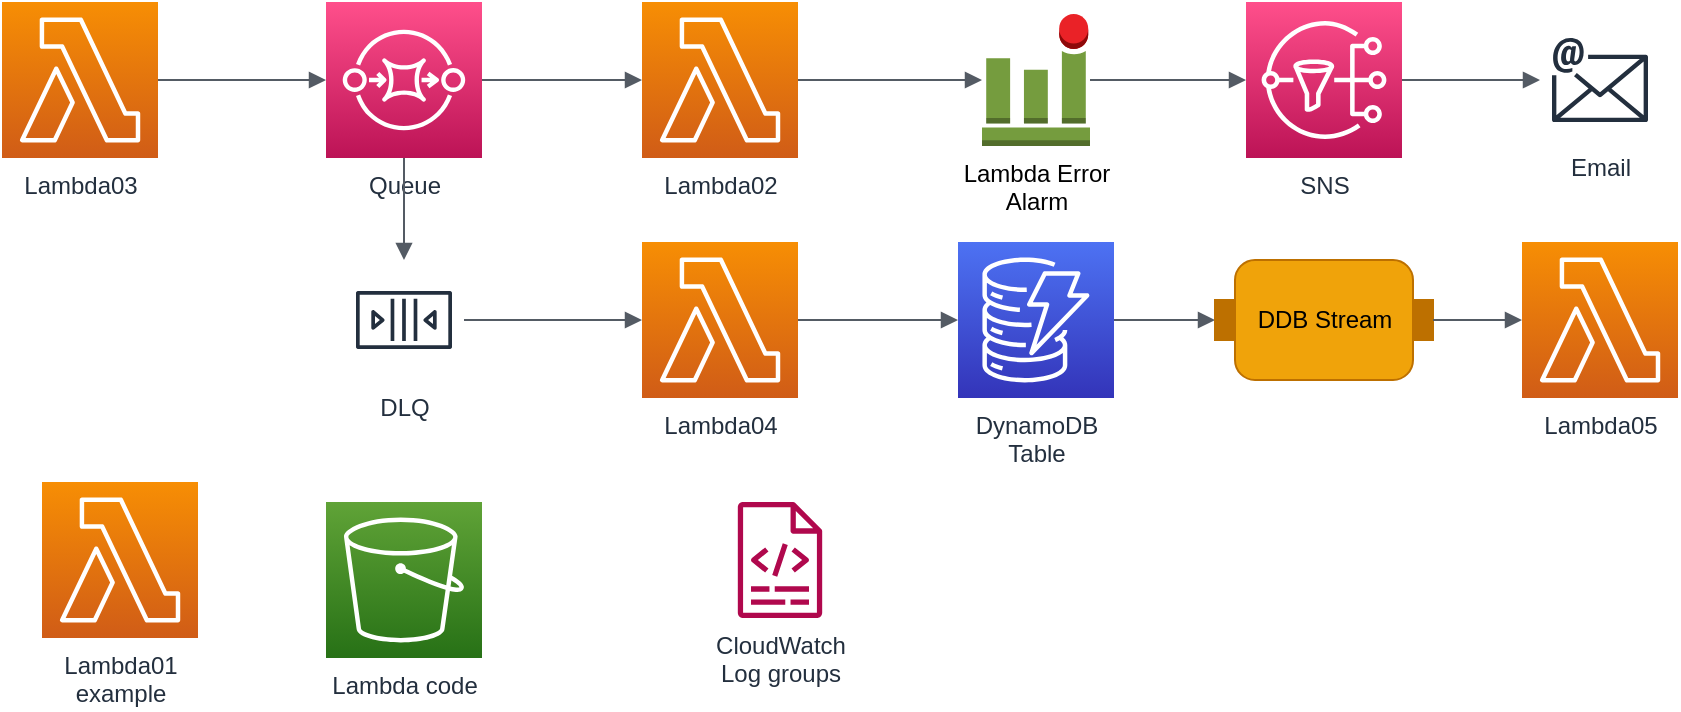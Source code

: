 <mxfile>
    <diagram id="TV-9DVPVT2rMkenX0t_e" name="Page-1">
        <mxGraphModel dx="795" dy="592" grid="1" gridSize="10" guides="1" tooltips="1" connect="1" arrows="1" fold="1" page="1" pageScale="1" pageWidth="850" pageHeight="1100" background="#FFFFFF" math="0" shadow="0">
            <root>
                <mxCell id="0"/>
                <mxCell id="1" parent="0"/>
                <mxCell id="M70U2BS_iB5tN34gUyGM-1" value="Lambda03" style="sketch=0;points=[[0,0,0],[0.25,0,0],[0.5,0,0],[0.75,0,0],[1,0,0],[0,1,0],[0.25,1,0],[0.5,1,0],[0.75,1,0],[1,1,0],[0,0.25,0],[0,0.5,0],[0,0.75,0],[1,0.25,0],[1,0.5,0],[1,0.75,0]];outlineConnect=0;fontColor=#232F3E;gradientColor=#F78E04;gradientDirection=north;fillColor=#D05C17;strokeColor=#ffffff;dashed=0;verticalLabelPosition=bottom;verticalAlign=top;align=center;html=1;fontSize=12;fontStyle=0;aspect=fixed;shape=mxgraph.aws4.resourceIcon;resIcon=mxgraph.aws4.lambda;" parent="1" vertex="1">
                    <mxGeometry x="160" y="40" width="78" height="78" as="geometry"/>
                </mxCell>
                <mxCell id="M70U2BS_iB5tN34gUyGM-2" value="Lambda02" style="sketch=0;points=[[0,0,0],[0.25,0,0],[0.5,0,0],[0.75,0,0],[1,0,0],[0,1,0],[0.25,1,0],[0.5,1,0],[0.75,1,0],[1,1,0],[0,0.25,0],[0,0.5,0],[0,0.75,0],[1,0.25,0],[1,0.5,0],[1,0.75,0]];outlineConnect=0;fontColor=#232F3E;gradientColor=#F78E04;gradientDirection=north;fillColor=#D05C17;strokeColor=#ffffff;dashed=0;verticalLabelPosition=bottom;verticalAlign=top;align=center;html=1;fontSize=12;fontStyle=0;aspect=fixed;shape=mxgraph.aws4.resourceIcon;resIcon=mxgraph.aws4.lambda;" parent="1" vertex="1">
                    <mxGeometry x="480" y="40" width="78" height="78" as="geometry"/>
                </mxCell>
                <mxCell id="M70U2BS_iB5tN34gUyGM-3" value="Lambda04" style="sketch=0;points=[[0,0,0],[0.25,0,0],[0.5,0,0],[0.75,0,0],[1,0,0],[0,1,0],[0.25,1,0],[0.5,1,0],[0.75,1,0],[1,1,0],[0,0.25,0],[0,0.5,0],[0,0.75,0],[1,0.25,0],[1,0.5,0],[1,0.75,0]];outlineConnect=0;fontColor=#232F3E;gradientColor=#F78E04;gradientDirection=north;fillColor=#D05C17;strokeColor=#ffffff;dashed=0;verticalLabelPosition=bottom;verticalAlign=top;align=center;html=1;fontSize=12;fontStyle=0;aspect=fixed;shape=mxgraph.aws4.resourceIcon;resIcon=mxgraph.aws4.lambda;" parent="1" vertex="1">
                    <mxGeometry x="480" y="160" width="78" height="78" as="geometry"/>
                </mxCell>
                <mxCell id="M70U2BS_iB5tN34gUyGM-4" value="&lt;div&gt;Lambda01&lt;/div&gt;&lt;div&gt;example&lt;br&gt;&lt;/div&gt;" style="sketch=0;points=[[0,0,0],[0.25,0,0],[0.5,0,0],[0.75,0,0],[1,0,0],[0,1,0],[0.25,1,0],[0.5,1,0],[0.75,1,0],[1,1,0],[0,0.25,0],[0,0.5,0],[0,0.75,0],[1,0.25,0],[1,0.5,0],[1,0.75,0]];outlineConnect=0;fontColor=#232F3E;gradientColor=#F78E04;gradientDirection=north;fillColor=#D05C17;strokeColor=#ffffff;dashed=0;verticalLabelPosition=bottom;verticalAlign=top;align=center;html=1;fontSize=12;fontStyle=0;aspect=fixed;shape=mxgraph.aws4.resourceIcon;resIcon=mxgraph.aws4.lambda;" parent="1" vertex="1">
                    <mxGeometry x="180" y="280" width="78" height="78" as="geometry"/>
                </mxCell>
                <mxCell id="M70U2BS_iB5tN34gUyGM-5" value="Queue&lt;br&gt;" style="sketch=0;points=[[0,0,0],[0.25,0,0],[0.5,0,0],[0.75,0,0],[1,0,0],[0,1,0],[0.25,1,0],[0.5,1,0],[0.75,1,0],[1,1,0],[0,0.25,0],[0,0.5,0],[0,0.75,0],[1,0.25,0],[1,0.5,0],[1,0.75,0]];outlineConnect=0;fontColor=#232F3E;gradientColor=#FF4F8B;gradientDirection=north;fillColor=#BC1356;strokeColor=#ffffff;dashed=0;verticalLabelPosition=bottom;verticalAlign=top;align=center;html=1;fontSize=12;fontStyle=0;aspect=fixed;shape=mxgraph.aws4.resourceIcon;resIcon=mxgraph.aws4.sqs;" parent="1" vertex="1">
                    <mxGeometry x="322" y="40" width="78" height="78" as="geometry"/>
                </mxCell>
                <mxCell id="M70U2BS_iB5tN34gUyGM-7" value="DLQ" style="sketch=0;outlineConnect=0;fontColor=#232F3E;gradientColor=none;strokeColor=#232F3E;fillColor=#ffffff;dashed=0;verticalLabelPosition=bottom;verticalAlign=top;align=center;html=1;fontSize=12;fontStyle=0;aspect=fixed;shape=mxgraph.aws4.resourceIcon;resIcon=mxgraph.aws4.queue;" parent="1" vertex="1">
                    <mxGeometry x="331" y="169" width="60" height="60" as="geometry"/>
                </mxCell>
                <mxCell id="M70U2BS_iB5tN34gUyGM-9" value="" style="edgeStyle=orthogonalEdgeStyle;html=1;endArrow=block;elbow=vertical;startArrow=none;endFill=1;strokeColor=#545B64;rounded=0;" parent="1" source="M70U2BS_iB5tN34gUyGM-3" target="M70U2BS_iB5tN34gUyGM-14" edge="1">
                    <mxGeometry width="100" relative="1" as="geometry">
                        <mxPoint x="660" y="281" as="sourcePoint"/>
                        <mxPoint x="740" y="280.5" as="targetPoint"/>
                    </mxGeometry>
                </mxCell>
                <mxCell id="M70U2BS_iB5tN34gUyGM-10" value="" style="edgeStyle=orthogonalEdgeStyle;html=1;endArrow=block;elbow=vertical;startArrow=none;endFill=1;strokeColor=#545B64;rounded=0;" parent="1" source="M70U2BS_iB5tN34gUyGM-1" target="M70U2BS_iB5tN34gUyGM-5" edge="1">
                    <mxGeometry width="100" relative="1" as="geometry">
                        <mxPoint x="370" y="260" as="sourcePoint"/>
                        <mxPoint x="470" y="260" as="targetPoint"/>
                    </mxGeometry>
                </mxCell>
                <mxCell id="M70U2BS_iB5tN34gUyGM-11" value="" style="edgeStyle=orthogonalEdgeStyle;html=1;endArrow=block;elbow=vertical;startArrow=none;endFill=1;strokeColor=#545B64;rounded=0;" parent="1" source="M70U2BS_iB5tN34gUyGM-5" target="M70U2BS_iB5tN34gUyGM-2" edge="1">
                    <mxGeometry width="100" relative="1" as="geometry">
                        <mxPoint x="370" y="260" as="sourcePoint"/>
                        <mxPoint x="470" y="260" as="targetPoint"/>
                    </mxGeometry>
                </mxCell>
                <mxCell id="M70U2BS_iB5tN34gUyGM-12" value="" style="edgeStyle=orthogonalEdgeStyle;html=1;endArrow=block;elbow=vertical;startArrow=none;endFill=1;strokeColor=#545B64;rounded=0;" parent="1" source="M70U2BS_iB5tN34gUyGM-5" target="M70U2BS_iB5tN34gUyGM-7" edge="1">
                    <mxGeometry width="100" relative="1" as="geometry">
                        <mxPoint x="370" y="260" as="sourcePoint"/>
                        <mxPoint x="470" y="260" as="targetPoint"/>
                    </mxGeometry>
                </mxCell>
                <mxCell id="M70U2BS_iB5tN34gUyGM-14" value="DynamoDB&lt;br&gt;Table" style="sketch=0;points=[[0,0,0],[0.25,0,0],[0.5,0,0],[0.75,0,0],[1,0,0],[0,1,0],[0.25,1,0],[0.5,1,0],[0.75,1,0],[1,1,0],[0,0.25,0],[0,0.5,0],[0,0.75,0],[1,0.25,0],[1,0.5,0],[1,0.75,0]];outlineConnect=0;fontColor=#232F3E;gradientColor=#4D72F3;gradientDirection=north;fillColor=#3334B9;strokeColor=#ffffff;dashed=0;verticalLabelPosition=bottom;verticalAlign=top;align=center;html=1;fontSize=12;fontStyle=0;aspect=fixed;shape=mxgraph.aws4.resourceIcon;resIcon=mxgraph.aws4.dynamodb;" parent="1" vertex="1">
                    <mxGeometry x="638" y="160" width="78" height="78" as="geometry"/>
                </mxCell>
                <mxCell id="M70U2BS_iB5tN34gUyGM-15" value="" style="edgeStyle=orthogonalEdgeStyle;html=1;endArrow=block;elbow=vertical;startArrow=none;endFill=1;strokeColor=#545B64;rounded=0;" parent="1" source="M70U2BS_iB5tN34gUyGM-7" target="M70U2BS_iB5tN34gUyGM-3" edge="1">
                    <mxGeometry width="100" relative="1" as="geometry">
                        <mxPoint x="370" y="260" as="sourcePoint"/>
                        <mxPoint x="470" y="260" as="targetPoint"/>
                    </mxGeometry>
                </mxCell>
                <mxCell id="M70U2BS_iB5tN34gUyGM-16" value="&lt;div&gt;Lambda code&lt;/div&gt;" style="sketch=0;points=[[0,0,0],[0.25,0,0],[0.5,0,0],[0.75,0,0],[1,0,0],[0,1,0],[0.25,1,0],[0.5,1,0],[0.75,1,0],[1,1,0],[0,0.25,0],[0,0.5,0],[0,0.75,0],[1,0.25,0],[1,0.5,0],[1,0.75,0]];outlineConnect=0;fontColor=#232F3E;gradientColor=#60A337;gradientDirection=north;fillColor=#277116;strokeColor=#ffffff;dashed=0;verticalLabelPosition=bottom;verticalAlign=top;align=center;html=1;fontSize=12;fontStyle=0;aspect=fixed;shape=mxgraph.aws4.resourceIcon;resIcon=mxgraph.aws4.s3;" parent="1" vertex="1">
                    <mxGeometry x="322" y="290" width="78" height="78" as="geometry"/>
                </mxCell>
                <mxCell id="M70U2BS_iB5tN34gUyGM-17" value="&lt;div&gt;CloudWatch&lt;/div&gt;&lt;div&gt;Log groups&lt;/div&gt;" style="sketch=0;outlineConnect=0;fontColor=#232F3E;gradientColor=none;fillColor=#B0084D;strokeColor=none;dashed=0;verticalLabelPosition=bottom;verticalAlign=top;align=center;html=1;fontSize=12;fontStyle=0;aspect=fixed;pointerEvents=1;shape=mxgraph.aws4.logs;" parent="1" vertex="1">
                    <mxGeometry x="510" y="290" width="78" height="58" as="geometry"/>
                </mxCell>
                <mxCell id="3" value="Lambda05" style="sketch=0;points=[[0,0,0],[0.25,0,0],[0.5,0,0],[0.75,0,0],[1,0,0],[0,1,0],[0.25,1,0],[0.5,1,0],[0.75,1,0],[1,1,0],[0,0.25,0],[0,0.5,0],[0,0.75,0],[1,0.25,0],[1,0.5,0],[1,0.75,0]];outlineConnect=0;fontColor=#232F3E;gradientColor=#F78E04;gradientDirection=north;fillColor=#D05C17;strokeColor=#ffffff;dashed=0;verticalLabelPosition=bottom;verticalAlign=top;align=center;html=1;fontSize=12;fontStyle=0;aspect=fixed;shape=mxgraph.aws4.resourceIcon;resIcon=mxgraph.aws4.lambda;" parent="1" vertex="1">
                    <mxGeometry x="920" y="160" width="78" height="78" as="geometry"/>
                </mxCell>
                <mxCell id="5" value="" style="edgeStyle=orthogonalEdgeStyle;html=1;endArrow=block;elbow=vertical;startArrow=none;endFill=1;strokeColor=#545B64;rounded=0;" parent="1" source="M70U2BS_iB5tN34gUyGM-14" target="7" edge="1">
                    <mxGeometry width="100" relative="1" as="geometry">
                        <mxPoint x="610" y="290" as="sourcePoint"/>
                        <mxPoint x="730" y="209" as="targetPoint"/>
                    </mxGeometry>
                </mxCell>
                <mxCell id="7" value="DDB Stream" style="html=1;shape=mxgraph.sysml.isStream;whiteSpace=wrap;align=center;fillColor=#f0a30a;strokeColor=#BD7000;fontColor=#000000;" parent="1" vertex="1">
                    <mxGeometry x="766.5" y="169" width="109" height="60" as="geometry"/>
                </mxCell>
                <mxCell id="10" value="" style="edgeStyle=orthogonalEdgeStyle;html=1;endArrow=block;elbow=vertical;startArrow=none;endFill=1;strokeColor=#545B64;rounded=0;" parent="1" source="7" target="3" edge="1">
                    <mxGeometry width="100" relative="1" as="geometry">
                        <mxPoint x="759" y="340" as="sourcePoint"/>
                        <mxPoint x="730" y="209" as="targetPoint"/>
                    </mxGeometry>
                </mxCell>
                <mxCell id="11" value="&lt;font color=&quot;#000000&quot;&gt;Lambda Error&lt;br&gt;Alarm&lt;/font&gt;" style="outlineConnect=0;dashed=0;verticalLabelPosition=bottom;verticalAlign=top;align=center;html=1;shape=mxgraph.aws3.alarm;fillColor=#759C3E;gradientColor=none;" parent="1" vertex="1">
                    <mxGeometry x="650" y="46" width="54" height="66" as="geometry"/>
                </mxCell>
                <mxCell id="12" value="" style="edgeStyle=orthogonalEdgeStyle;html=1;endArrow=block;elbow=vertical;startArrow=none;endFill=1;strokeColor=#545B64;rounded=0;" parent="1" source="M70U2BS_iB5tN34gUyGM-2" target="11" edge="1">
                    <mxGeometry width="100" relative="1" as="geometry">
                        <mxPoint x="401" y="209" as="sourcePoint"/>
                        <mxPoint x="470" y="209" as="targetPoint"/>
                    </mxGeometry>
                </mxCell>
                <mxCell id="13" value="SNS" style="sketch=0;points=[[0,0,0],[0.25,0,0],[0.5,0,0],[0.75,0,0],[1,0,0],[0,1,0],[0.25,1,0],[0.5,1,0],[0.75,1,0],[1,1,0],[0,0.25,0],[0,0.5,0],[0,0.75,0],[1,0.25,0],[1,0.5,0],[1,0.75,0]];outlineConnect=0;fontColor=#232F3E;gradientColor=#FF4F8B;gradientDirection=north;fillColor=#BC1356;strokeColor=#ffffff;dashed=0;verticalLabelPosition=bottom;verticalAlign=top;align=center;html=1;fontSize=12;fontStyle=0;aspect=fixed;shape=mxgraph.aws4.resourceIcon;resIcon=mxgraph.aws4.sns;" vertex="1" parent="1">
                    <mxGeometry x="782" y="40" width="78" height="78" as="geometry"/>
                </mxCell>
                <mxCell id="14" value="" style="edgeStyle=orthogonalEdgeStyle;html=1;endArrow=block;elbow=vertical;startArrow=none;endFill=1;strokeColor=#545B64;rounded=0;" edge="1" parent="1" source="11" target="13">
                    <mxGeometry width="100" relative="1" as="geometry">
                        <mxPoint x="568" y="89" as="sourcePoint"/>
                        <mxPoint x="660" y="89" as="targetPoint"/>
                    </mxGeometry>
                </mxCell>
                <mxCell id="15" value="Email" style="sketch=0;outlineConnect=0;fontColor=#232F3E;gradientColor=none;strokeColor=#232F3E;fillColor=#ffffff;dashed=0;verticalLabelPosition=bottom;verticalAlign=top;align=center;html=1;fontSize=12;fontStyle=0;aspect=fixed;shape=mxgraph.aws4.resourceIcon;resIcon=mxgraph.aws4.email;" vertex="1" parent="1">
                    <mxGeometry x="929" y="49" width="60" height="60" as="geometry"/>
                </mxCell>
                <mxCell id="16" value="" style="edgeStyle=orthogonalEdgeStyle;html=1;endArrow=block;elbow=vertical;startArrow=none;endFill=1;strokeColor=#545B64;rounded=0;" edge="1" parent="1" source="13" target="15">
                    <mxGeometry width="100" relative="1" as="geometry">
                        <mxPoint x="714" y="89" as="sourcePoint"/>
                        <mxPoint x="792" y="89" as="targetPoint"/>
                    </mxGeometry>
                </mxCell>
            </root>
        </mxGraphModel>
    </diagram>
</mxfile>